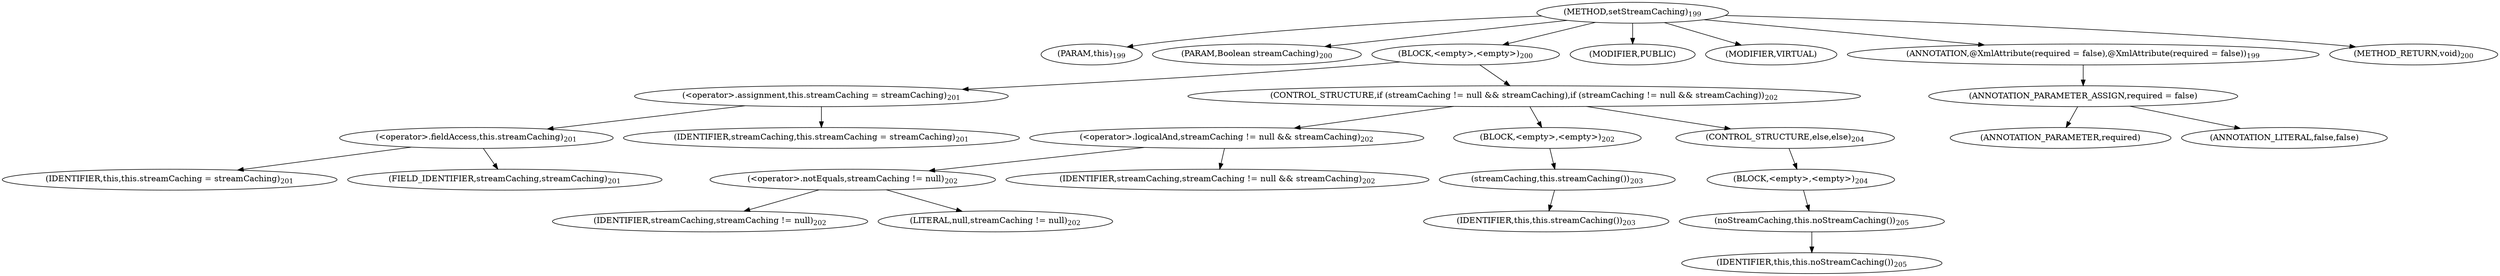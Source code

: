 digraph "setStreamCaching" {  
"476" [label = <(METHOD,setStreamCaching)<SUB>199</SUB>> ]
"34" [label = <(PARAM,this)<SUB>199</SUB>> ]
"477" [label = <(PARAM,Boolean streamCaching)<SUB>200</SUB>> ]
"478" [label = <(BLOCK,&lt;empty&gt;,&lt;empty&gt;)<SUB>200</SUB>> ]
"479" [label = <(&lt;operator&gt;.assignment,this.streamCaching = streamCaching)<SUB>201</SUB>> ]
"480" [label = <(&lt;operator&gt;.fieldAccess,this.streamCaching)<SUB>201</SUB>> ]
"33" [label = <(IDENTIFIER,this,this.streamCaching = streamCaching)<SUB>201</SUB>> ]
"481" [label = <(FIELD_IDENTIFIER,streamCaching,streamCaching)<SUB>201</SUB>> ]
"482" [label = <(IDENTIFIER,streamCaching,this.streamCaching = streamCaching)<SUB>201</SUB>> ]
"483" [label = <(CONTROL_STRUCTURE,if (streamCaching != null &amp;&amp; streamCaching),if (streamCaching != null &amp;&amp; streamCaching))<SUB>202</SUB>> ]
"484" [label = <(&lt;operator&gt;.logicalAnd,streamCaching != null &amp;&amp; streamCaching)<SUB>202</SUB>> ]
"485" [label = <(&lt;operator&gt;.notEquals,streamCaching != null)<SUB>202</SUB>> ]
"486" [label = <(IDENTIFIER,streamCaching,streamCaching != null)<SUB>202</SUB>> ]
"487" [label = <(LITERAL,null,streamCaching != null)<SUB>202</SUB>> ]
"488" [label = <(IDENTIFIER,streamCaching,streamCaching != null &amp;&amp; streamCaching)<SUB>202</SUB>> ]
"489" [label = <(BLOCK,&lt;empty&gt;,&lt;empty&gt;)<SUB>202</SUB>> ]
"490" [label = <(streamCaching,this.streamCaching())<SUB>203</SUB>> ]
"35" [label = <(IDENTIFIER,this,this.streamCaching())<SUB>203</SUB>> ]
"491" [label = <(CONTROL_STRUCTURE,else,else)<SUB>204</SUB>> ]
"492" [label = <(BLOCK,&lt;empty&gt;,&lt;empty&gt;)<SUB>204</SUB>> ]
"493" [label = <(noStreamCaching,this.noStreamCaching())<SUB>205</SUB>> ]
"36" [label = <(IDENTIFIER,this,this.noStreamCaching())<SUB>205</SUB>> ]
"494" [label = <(MODIFIER,PUBLIC)> ]
"495" [label = <(MODIFIER,VIRTUAL)> ]
"496" [label = <(ANNOTATION,@XmlAttribute(required = false),@XmlAttribute(required = false))<SUB>199</SUB>> ]
"497" [label = <(ANNOTATION_PARAMETER_ASSIGN,required = false)> ]
"498" [label = <(ANNOTATION_PARAMETER,required)> ]
"499" [label = <(ANNOTATION_LITERAL,false,false)> ]
"500" [label = <(METHOD_RETURN,void)<SUB>200</SUB>> ]
  "476" -> "34" 
  "476" -> "477" 
  "476" -> "478" 
  "476" -> "494" 
  "476" -> "495" 
  "476" -> "496" 
  "476" -> "500" 
  "478" -> "479" 
  "478" -> "483" 
  "479" -> "480" 
  "479" -> "482" 
  "480" -> "33" 
  "480" -> "481" 
  "483" -> "484" 
  "483" -> "489" 
  "483" -> "491" 
  "484" -> "485" 
  "484" -> "488" 
  "485" -> "486" 
  "485" -> "487" 
  "489" -> "490" 
  "490" -> "35" 
  "491" -> "492" 
  "492" -> "493" 
  "493" -> "36" 
  "496" -> "497" 
  "497" -> "498" 
  "497" -> "499" 
}
